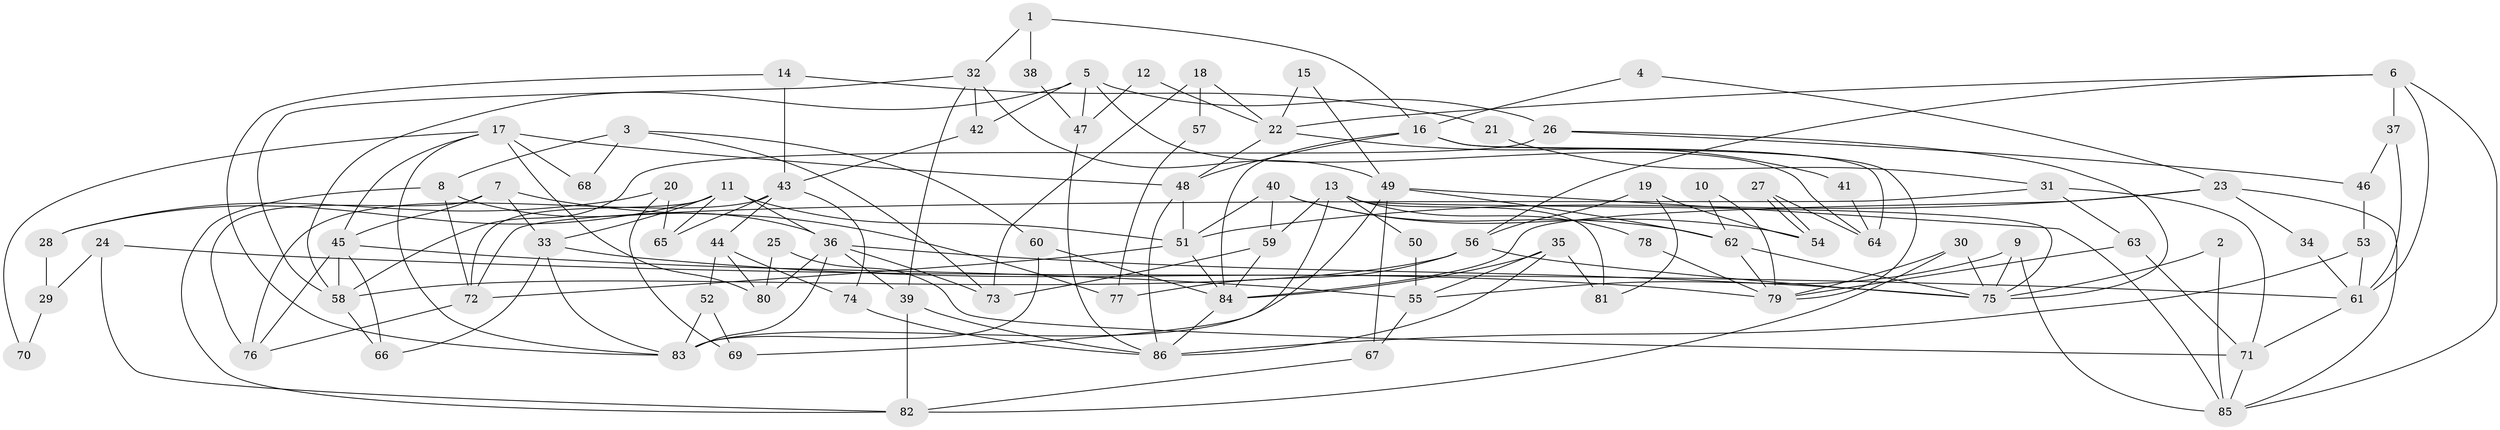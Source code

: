 // Generated by graph-tools (version 1.1) at 2025/02/03/09/25 03:02:03]
// undirected, 86 vertices, 172 edges
graph export_dot {
graph [start="1"]
  node [color=gray90,style=filled];
  1;
  2;
  3;
  4;
  5;
  6;
  7;
  8;
  9;
  10;
  11;
  12;
  13;
  14;
  15;
  16;
  17;
  18;
  19;
  20;
  21;
  22;
  23;
  24;
  25;
  26;
  27;
  28;
  29;
  30;
  31;
  32;
  33;
  34;
  35;
  36;
  37;
  38;
  39;
  40;
  41;
  42;
  43;
  44;
  45;
  46;
  47;
  48;
  49;
  50;
  51;
  52;
  53;
  54;
  55;
  56;
  57;
  58;
  59;
  60;
  61;
  62;
  63;
  64;
  65;
  66;
  67;
  68;
  69;
  70;
  71;
  72;
  73;
  74;
  75;
  76;
  77;
  78;
  79;
  80;
  81;
  82;
  83;
  84;
  85;
  86;
  1 -- 16;
  1 -- 32;
  1 -- 38;
  2 -- 85;
  2 -- 75;
  3 -- 73;
  3 -- 60;
  3 -- 8;
  3 -- 68;
  4 -- 16;
  4 -- 23;
  5 -- 58;
  5 -- 26;
  5 -- 42;
  5 -- 47;
  5 -- 64;
  6 -- 56;
  6 -- 85;
  6 -- 22;
  6 -- 37;
  6 -- 61;
  7 -- 45;
  7 -- 76;
  7 -- 33;
  7 -- 77;
  8 -- 72;
  8 -- 36;
  8 -- 82;
  9 -- 85;
  9 -- 75;
  9 -- 55;
  10 -- 62;
  10 -- 79;
  11 -- 72;
  11 -- 33;
  11 -- 28;
  11 -- 36;
  11 -- 51;
  11 -- 65;
  12 -- 47;
  12 -- 22;
  13 -- 81;
  13 -- 75;
  13 -- 50;
  13 -- 59;
  13 -- 69;
  13 -- 78;
  14 -- 83;
  14 -- 43;
  14 -- 21;
  15 -- 22;
  15 -- 49;
  16 -- 48;
  16 -- 84;
  16 -- 64;
  16 -- 79;
  17 -- 45;
  17 -- 83;
  17 -- 48;
  17 -- 68;
  17 -- 70;
  17 -- 80;
  18 -- 73;
  18 -- 22;
  18 -- 57;
  19 -- 56;
  19 -- 54;
  19 -- 81;
  20 -- 65;
  20 -- 69;
  20 -- 28;
  21 -- 31;
  22 -- 48;
  22 -- 41;
  23 -- 51;
  23 -- 84;
  23 -- 34;
  23 -- 85;
  24 -- 61;
  24 -- 82;
  24 -- 29;
  25 -- 71;
  25 -- 80;
  26 -- 46;
  26 -- 75;
  26 -- 58;
  27 -- 54;
  27 -- 54;
  27 -- 64;
  28 -- 29;
  29 -- 70;
  30 -- 75;
  30 -- 82;
  30 -- 79;
  31 -- 72;
  31 -- 71;
  31 -- 63;
  32 -- 49;
  32 -- 39;
  32 -- 42;
  32 -- 58;
  33 -- 79;
  33 -- 66;
  33 -- 83;
  34 -- 61;
  35 -- 55;
  35 -- 84;
  35 -- 81;
  35 -- 86;
  36 -- 39;
  36 -- 73;
  36 -- 75;
  36 -- 80;
  36 -- 83;
  37 -- 61;
  37 -- 46;
  38 -- 47;
  39 -- 86;
  39 -- 82;
  40 -- 51;
  40 -- 62;
  40 -- 54;
  40 -- 59;
  41 -- 64;
  42 -- 43;
  43 -- 44;
  43 -- 65;
  43 -- 74;
  43 -- 76;
  44 -- 80;
  44 -- 74;
  44 -- 52;
  45 -- 66;
  45 -- 58;
  45 -- 55;
  45 -- 76;
  46 -- 53;
  47 -- 86;
  48 -- 51;
  48 -- 86;
  49 -- 83;
  49 -- 67;
  49 -- 62;
  49 -- 85;
  50 -- 55;
  51 -- 84;
  51 -- 72;
  52 -- 83;
  52 -- 69;
  53 -- 61;
  53 -- 86;
  55 -- 67;
  56 -- 58;
  56 -- 75;
  56 -- 77;
  57 -- 77;
  58 -- 66;
  59 -- 73;
  59 -- 84;
  60 -- 84;
  60 -- 83;
  61 -- 71;
  62 -- 79;
  62 -- 75;
  63 -- 79;
  63 -- 71;
  67 -- 82;
  71 -- 85;
  72 -- 76;
  74 -- 86;
  78 -- 79;
  84 -- 86;
}
